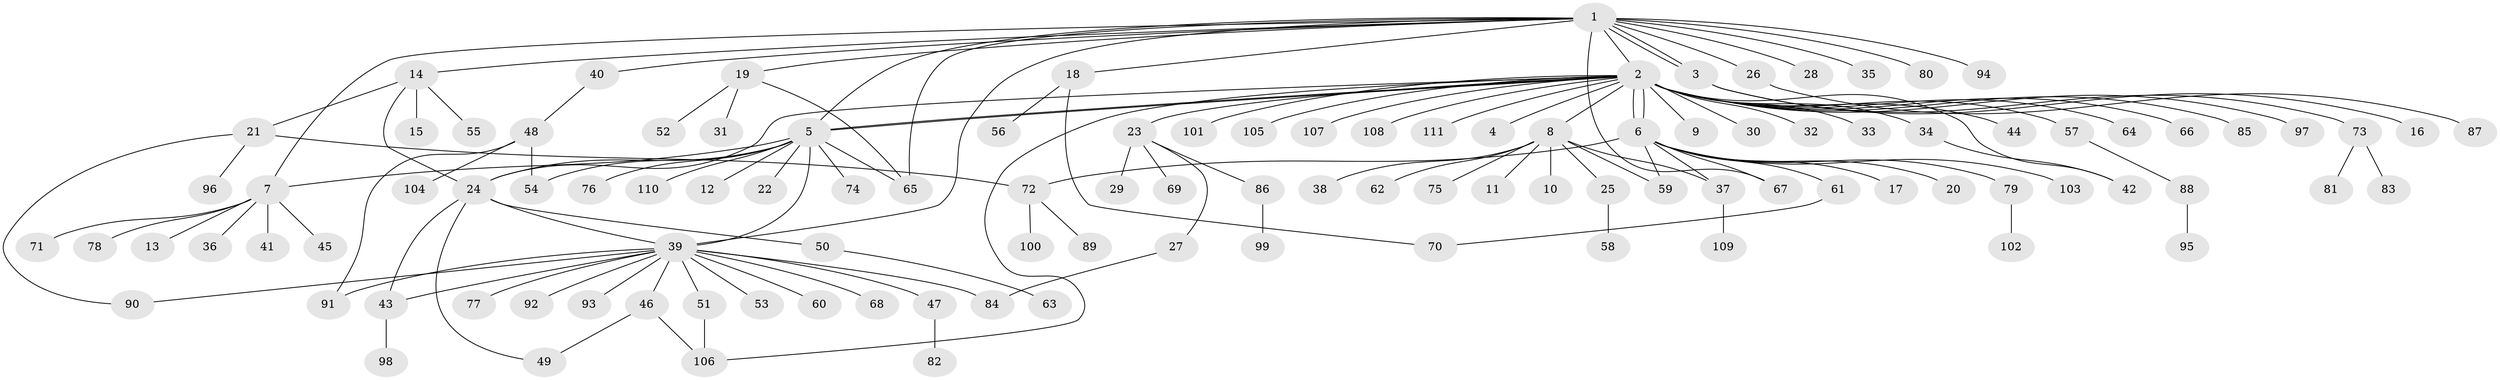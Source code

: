 // coarse degree distribution, {9: 0.01282051282051282, 1: 0.6153846153846154, 3: 0.08974358974358974, 7: 0.02564102564102564, 2: 0.1794871794871795, 8: 0.01282051282051282, 4: 0.01282051282051282, 14: 0.01282051282051282, 23: 0.01282051282051282, 15: 0.01282051282051282, 10: 0.01282051282051282}
// Generated by graph-tools (version 1.1) at 2025/36/03/04/25 23:36:57]
// undirected, 111 vertices, 135 edges
graph export_dot {
  node [color=gray90,style=filled];
  1;
  2;
  3;
  4;
  5;
  6;
  7;
  8;
  9;
  10;
  11;
  12;
  13;
  14;
  15;
  16;
  17;
  18;
  19;
  20;
  21;
  22;
  23;
  24;
  25;
  26;
  27;
  28;
  29;
  30;
  31;
  32;
  33;
  34;
  35;
  36;
  37;
  38;
  39;
  40;
  41;
  42;
  43;
  44;
  45;
  46;
  47;
  48;
  49;
  50;
  51;
  52;
  53;
  54;
  55;
  56;
  57;
  58;
  59;
  60;
  61;
  62;
  63;
  64;
  65;
  66;
  67;
  68;
  69;
  70;
  71;
  72;
  73;
  74;
  75;
  76;
  77;
  78;
  79;
  80;
  81;
  82;
  83;
  84;
  85;
  86;
  87;
  88;
  89;
  90;
  91;
  92;
  93;
  94;
  95;
  96;
  97;
  98;
  99;
  100;
  101;
  102;
  103;
  104;
  105;
  106;
  107;
  108;
  109;
  110;
  111;
  1 -- 2;
  1 -- 3;
  1 -- 3;
  1 -- 5;
  1 -- 7;
  1 -- 14;
  1 -- 18;
  1 -- 19;
  1 -- 26;
  1 -- 28;
  1 -- 35;
  1 -- 39;
  1 -- 40;
  1 -- 65;
  1 -- 67;
  1 -- 80;
  1 -- 94;
  2 -- 4;
  2 -- 5;
  2 -- 5;
  2 -- 6;
  2 -- 6;
  2 -- 8;
  2 -- 9;
  2 -- 23;
  2 -- 24;
  2 -- 30;
  2 -- 32;
  2 -- 33;
  2 -- 34;
  2 -- 42;
  2 -- 44;
  2 -- 57;
  2 -- 64;
  2 -- 66;
  2 -- 85;
  2 -- 97;
  2 -- 101;
  2 -- 105;
  2 -- 106;
  2 -- 107;
  2 -- 108;
  2 -- 111;
  3 -- 16;
  3 -- 73;
  5 -- 7;
  5 -- 12;
  5 -- 22;
  5 -- 24;
  5 -- 39;
  5 -- 54;
  5 -- 65;
  5 -- 74;
  5 -- 76;
  5 -- 110;
  6 -- 17;
  6 -- 20;
  6 -- 37;
  6 -- 59;
  6 -- 61;
  6 -- 67;
  6 -- 72;
  6 -- 79;
  6 -- 103;
  7 -- 13;
  7 -- 36;
  7 -- 41;
  7 -- 45;
  7 -- 71;
  7 -- 78;
  8 -- 10;
  8 -- 11;
  8 -- 25;
  8 -- 37;
  8 -- 38;
  8 -- 59;
  8 -- 62;
  8 -- 75;
  14 -- 15;
  14 -- 21;
  14 -- 24;
  14 -- 55;
  18 -- 56;
  18 -- 70;
  19 -- 31;
  19 -- 52;
  19 -- 65;
  21 -- 72;
  21 -- 90;
  21 -- 96;
  23 -- 27;
  23 -- 29;
  23 -- 69;
  23 -- 86;
  24 -- 39;
  24 -- 43;
  24 -- 49;
  24 -- 50;
  25 -- 58;
  26 -- 87;
  27 -- 84;
  34 -- 42;
  37 -- 109;
  39 -- 43;
  39 -- 46;
  39 -- 47;
  39 -- 51;
  39 -- 53;
  39 -- 60;
  39 -- 68;
  39 -- 77;
  39 -- 84;
  39 -- 90;
  39 -- 91;
  39 -- 92;
  39 -- 93;
  40 -- 48;
  43 -- 98;
  46 -- 49;
  46 -- 106;
  47 -- 82;
  48 -- 54;
  48 -- 91;
  48 -- 104;
  50 -- 63;
  51 -- 106;
  57 -- 88;
  61 -- 70;
  72 -- 89;
  72 -- 100;
  73 -- 81;
  73 -- 83;
  79 -- 102;
  86 -- 99;
  88 -- 95;
}
